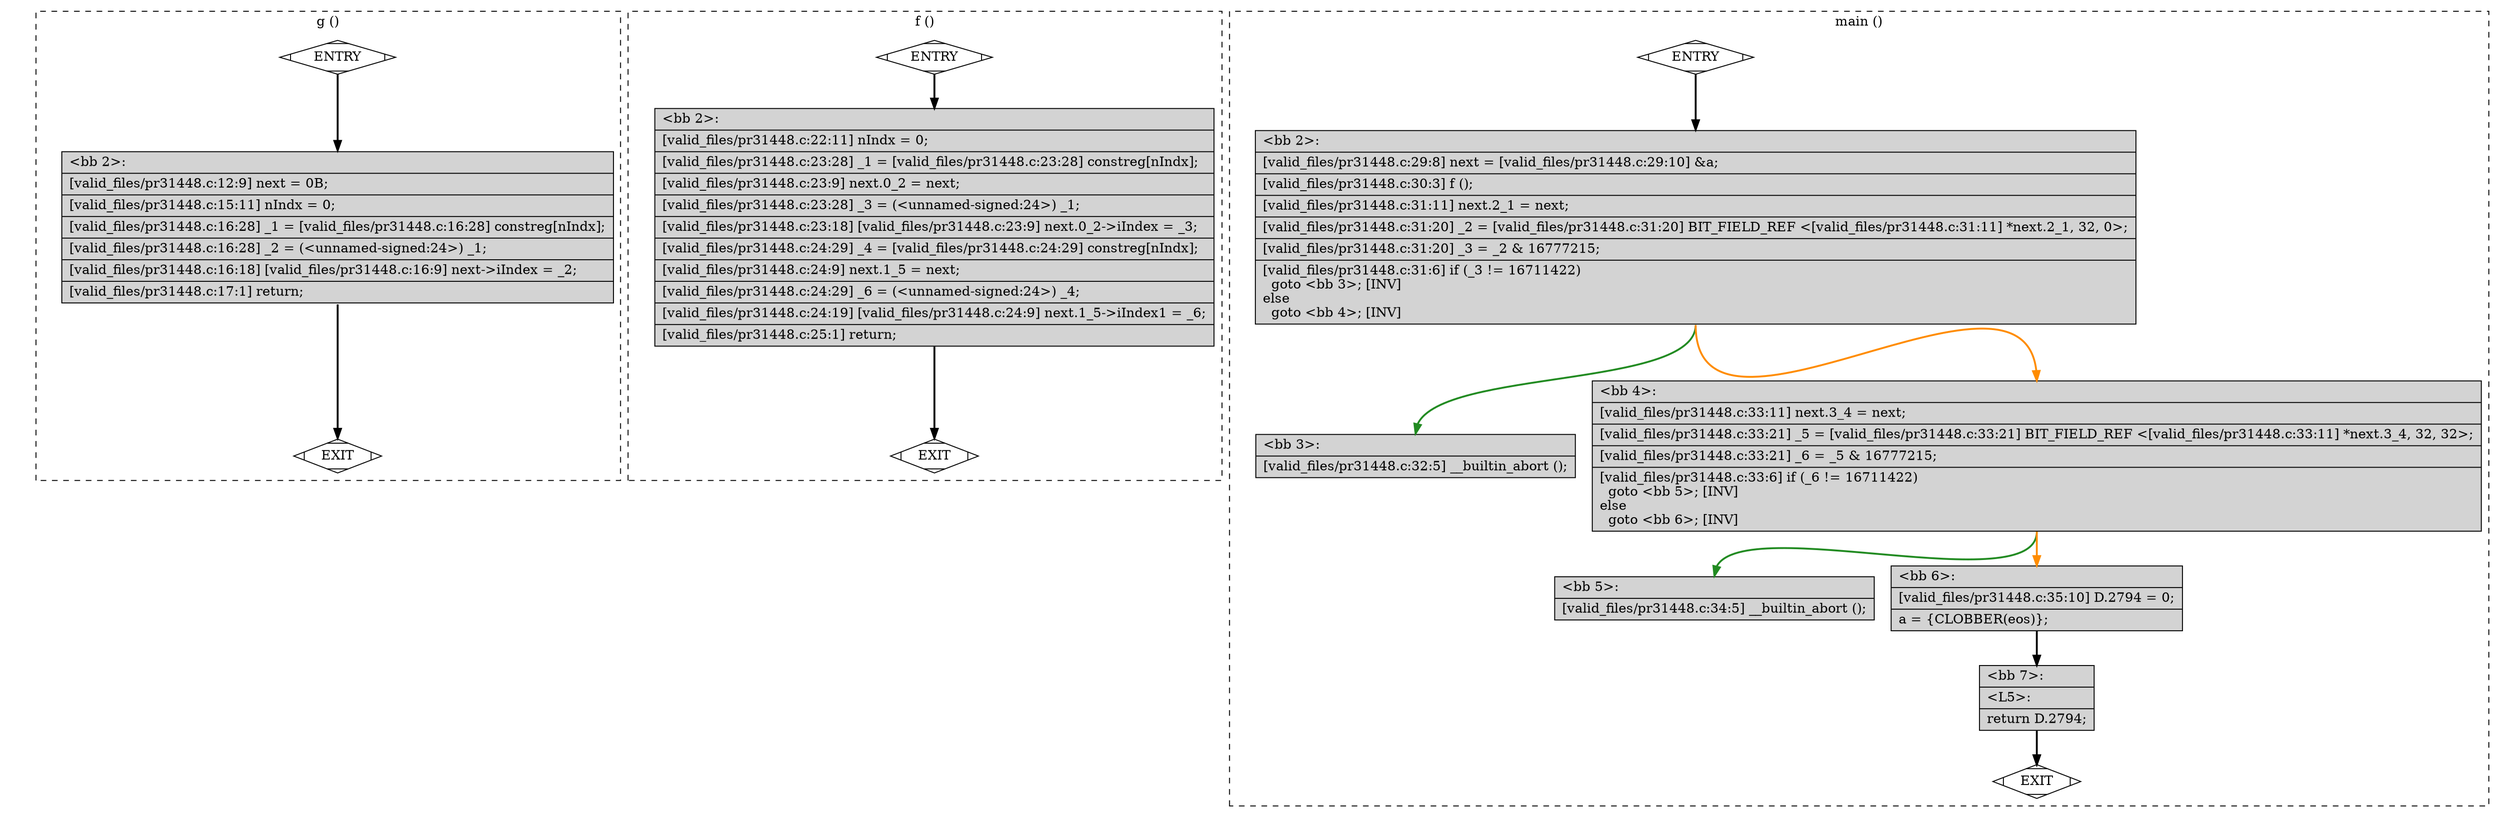 digraph "a-pr31448.c.015t.cfg" {
overlap=false;
subgraph "cluster_g" {
	style="dashed";
	color="black";
	label="g ()";
	fn_0_basic_block_0 [shape=Mdiamond,style=filled,fillcolor=white,label="ENTRY"];

	fn_0_basic_block_1 [shape=Mdiamond,style=filled,fillcolor=white,label="EXIT"];

	fn_0_basic_block_2 [shape=record,style=filled,fillcolor=lightgrey,label="{\<bb\ 2\>:\l\
|[valid_files/pr31448.c:12:9]\ next\ =\ 0B;\l\
|[valid_files/pr31448.c:15:11]\ nIndx\ =\ 0;\l\
|[valid_files/pr31448.c:16:28]\ _1\ =\ [valid_files/pr31448.c:16:28]\ constreg[nIndx];\l\
|[valid_files/pr31448.c:16:28]\ _2\ =\ (\<unnamed-signed:24\>)\ _1;\l\
|[valid_files/pr31448.c:16:18]\ [valid_files/pr31448.c:16:9]\ next-\>iIndex\ =\ _2;\l\
|[valid_files/pr31448.c:17:1]\ return;\l\
}"];

	fn_0_basic_block_0:s -> fn_0_basic_block_2:n [style="solid,bold",color=black,weight=100,constraint=true];
	fn_0_basic_block_2:s -> fn_0_basic_block_1:n [style="solid,bold",color=black,weight=10,constraint=true];
	fn_0_basic_block_0:s -> fn_0_basic_block_1:n [style="invis",constraint=true];
}
subgraph "cluster_f" {
	style="dashed";
	color="black";
	label="f ()";
	fn_1_basic_block_0 [shape=Mdiamond,style=filled,fillcolor=white,label="ENTRY"];

	fn_1_basic_block_1 [shape=Mdiamond,style=filled,fillcolor=white,label="EXIT"];

	fn_1_basic_block_2 [shape=record,style=filled,fillcolor=lightgrey,label="{\<bb\ 2\>:\l\
|[valid_files/pr31448.c:22:11]\ nIndx\ =\ 0;\l\
|[valid_files/pr31448.c:23:28]\ _1\ =\ [valid_files/pr31448.c:23:28]\ constreg[nIndx];\l\
|[valid_files/pr31448.c:23:9]\ next.0_2\ =\ next;\l\
|[valid_files/pr31448.c:23:28]\ _3\ =\ (\<unnamed-signed:24\>)\ _1;\l\
|[valid_files/pr31448.c:23:18]\ [valid_files/pr31448.c:23:9]\ next.0_2-\>iIndex\ =\ _3;\l\
|[valid_files/pr31448.c:24:29]\ _4\ =\ [valid_files/pr31448.c:24:29]\ constreg[nIndx];\l\
|[valid_files/pr31448.c:24:9]\ next.1_5\ =\ next;\l\
|[valid_files/pr31448.c:24:29]\ _6\ =\ (\<unnamed-signed:24\>)\ _4;\l\
|[valid_files/pr31448.c:24:19]\ [valid_files/pr31448.c:24:9]\ next.1_5-\>iIndex1\ =\ _6;\l\
|[valid_files/pr31448.c:25:1]\ return;\l\
}"];

	fn_1_basic_block_0:s -> fn_1_basic_block_2:n [style="solid,bold",color=black,weight=100,constraint=true];
	fn_1_basic_block_2:s -> fn_1_basic_block_1:n [style="solid,bold",color=black,weight=10,constraint=true];
	fn_1_basic_block_0:s -> fn_1_basic_block_1:n [style="invis",constraint=true];
}
subgraph "cluster_main" {
	style="dashed";
	color="black";
	label="main ()";
	fn_2_basic_block_0 [shape=Mdiamond,style=filled,fillcolor=white,label="ENTRY"];

	fn_2_basic_block_1 [shape=Mdiamond,style=filled,fillcolor=white,label="EXIT"];

	fn_2_basic_block_2 [shape=record,style=filled,fillcolor=lightgrey,label="{\<bb\ 2\>:\l\
|[valid_files/pr31448.c:29:8]\ next\ =\ [valid_files/pr31448.c:29:10]\ &a;\l\
|[valid_files/pr31448.c:30:3]\ f\ ();\l\
|[valid_files/pr31448.c:31:11]\ next.2_1\ =\ next;\l\
|[valid_files/pr31448.c:31:20]\ _2\ =\ [valid_files/pr31448.c:31:20]\ BIT_FIELD_REF\ \<[valid_files/pr31448.c:31:11]\ *next.2_1,\ 32,\ 0\>;\l\
|[valid_files/pr31448.c:31:20]\ _3\ =\ _2\ &\ 16777215;\l\
|[valid_files/pr31448.c:31:6]\ if\ (_3\ !=\ 16711422)\l\
\ \ goto\ \<bb\ 3\>;\ [INV]\l\
else\l\
\ \ goto\ \<bb\ 4\>;\ [INV]\l\
}"];

	fn_2_basic_block_3 [shape=record,style=filled,fillcolor=lightgrey,label="{\<bb\ 3\>:\l\
|[valid_files/pr31448.c:32:5]\ __builtin_abort\ ();\l\
}"];

	fn_2_basic_block_4 [shape=record,style=filled,fillcolor=lightgrey,label="{\<bb\ 4\>:\l\
|[valid_files/pr31448.c:33:11]\ next.3_4\ =\ next;\l\
|[valid_files/pr31448.c:33:21]\ _5\ =\ [valid_files/pr31448.c:33:21]\ BIT_FIELD_REF\ \<[valid_files/pr31448.c:33:11]\ *next.3_4,\ 32,\ 32\>;\l\
|[valid_files/pr31448.c:33:21]\ _6\ =\ _5\ &\ 16777215;\l\
|[valid_files/pr31448.c:33:6]\ if\ (_6\ !=\ 16711422)\l\
\ \ goto\ \<bb\ 5\>;\ [INV]\l\
else\l\
\ \ goto\ \<bb\ 6\>;\ [INV]\l\
}"];

	fn_2_basic_block_5 [shape=record,style=filled,fillcolor=lightgrey,label="{\<bb\ 5\>:\l\
|[valid_files/pr31448.c:34:5]\ __builtin_abort\ ();\l\
}"];

	fn_2_basic_block_6 [shape=record,style=filled,fillcolor=lightgrey,label="{\<bb\ 6\>:\l\
|[valid_files/pr31448.c:35:10]\ D.2794\ =\ 0;\l\
|a\ =\ \{CLOBBER(eos)\};\l\
}"];

	fn_2_basic_block_7 [shape=record,style=filled,fillcolor=lightgrey,label="{\<bb\ 7\>:\l\
|\<L5\>:\l\
|return\ D.2794;\l\
}"];

	fn_2_basic_block_0:s -> fn_2_basic_block_2:n [style="solid,bold",color=black,weight=100,constraint=true];
	fn_2_basic_block_2:s -> fn_2_basic_block_3:n [style="solid,bold",color=forestgreen,weight=10,constraint=true];
	fn_2_basic_block_2:s -> fn_2_basic_block_4:n [style="solid,bold",color=darkorange,weight=10,constraint=true];
	fn_2_basic_block_4:s -> fn_2_basic_block_5:n [style="solid,bold",color=forestgreen,weight=10,constraint=true];
	fn_2_basic_block_4:s -> fn_2_basic_block_6:n [style="solid,bold",color=darkorange,weight=10,constraint=true];
	fn_2_basic_block_6:s -> fn_2_basic_block_7:n [style="solid,bold",color=black,weight=100,constraint=true];
	fn_2_basic_block_7:s -> fn_2_basic_block_1:n [style="solid,bold",color=black,weight=10,constraint=true];
	fn_2_basic_block_0:s -> fn_2_basic_block_1:n [style="invis",constraint=true];
}
}
